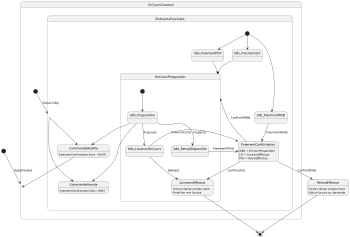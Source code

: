 @startuml
scale 350 width
[*] --> EnCoursCreation : AjoutPanier()

state EnCoursCreation {
  [*] --> EnAttentePaiement : PasserCde()
/'  [*] --> CommandeAnnule'/
 }

state EnAttentePaiement {
  [*] --> Idle_PaiementPDV
  [*] --> Idle_PaiementWEB
  [*] --> Idle_PaiementLIV
  Idle_PaiementPDV --> EnCoursPreparation
  Idle_PaiementLIV --> EnCoursPreparation
  Idle_PaiementWEB --> PaiementConfirmation : PaiementWEB()
  PaiementConfirmation --> EnCoursPreparation : ConfirmWEB()
  EnAttentePaiement --> CommandeAnnule
  EnAttentePaiement --> CommandeModifie
}

state EnCoursPreparation {
  [*] --> Idle_Preparation
  Idle_Preparation --> CommandeAnnule
  Idle_Preparation --> CommandeModifie
  Idle_Preparation --> Idle_LivraisonEnCours : Prepare()
  Idle_Preparation --> Idle_RetraitDisponible : Prepare()
  Idle_LivraisonEnCours --> LivraisonEffectue : Deliver()
  Idle_RetraitDisponible --> PaiementConfirmation : PaiementPDV()
  Idle_LivraisonEnCours --> PaiementConfirmation : PaiementLIV()
}

state LivraisonEffectue {
LivraisonEffectue : Facture demat compte client
LivraisonEffectue : Email lien vers facture
}

state RetraitEffectue {
RetraitEffectue: Facture demat compte client
RetraitEffectue: Edition facture sur demande
}

state PaiementConfirmation {
PaiementConfirmation : WEB -> EnCoursPreparation
PaiementConfirmation : LIV -> LivraisonEffectue
PaiementConfirmation : PDV -> RetraitEffectue
PaiementConfirmation --> RetraitEffectue : ConfirmPDV()
PaiementConfirmation --> LivraisonEffectue : ConfirmLIV()
}

state CommandeAnnule {
CommandeAnnule : PaiementConfirmation Exist = RBST
}

state CommandeModifie {
CommandeModifie : PaiementConfirmation Exist = AVOIR
CommandeModifie --> EnCoursCreation
CommandeModifie -[HIDDEN]-> CommandeAnnule
}

LivraisonEffectue --> [*]
RetraitEffectue --> [*]

@enduml